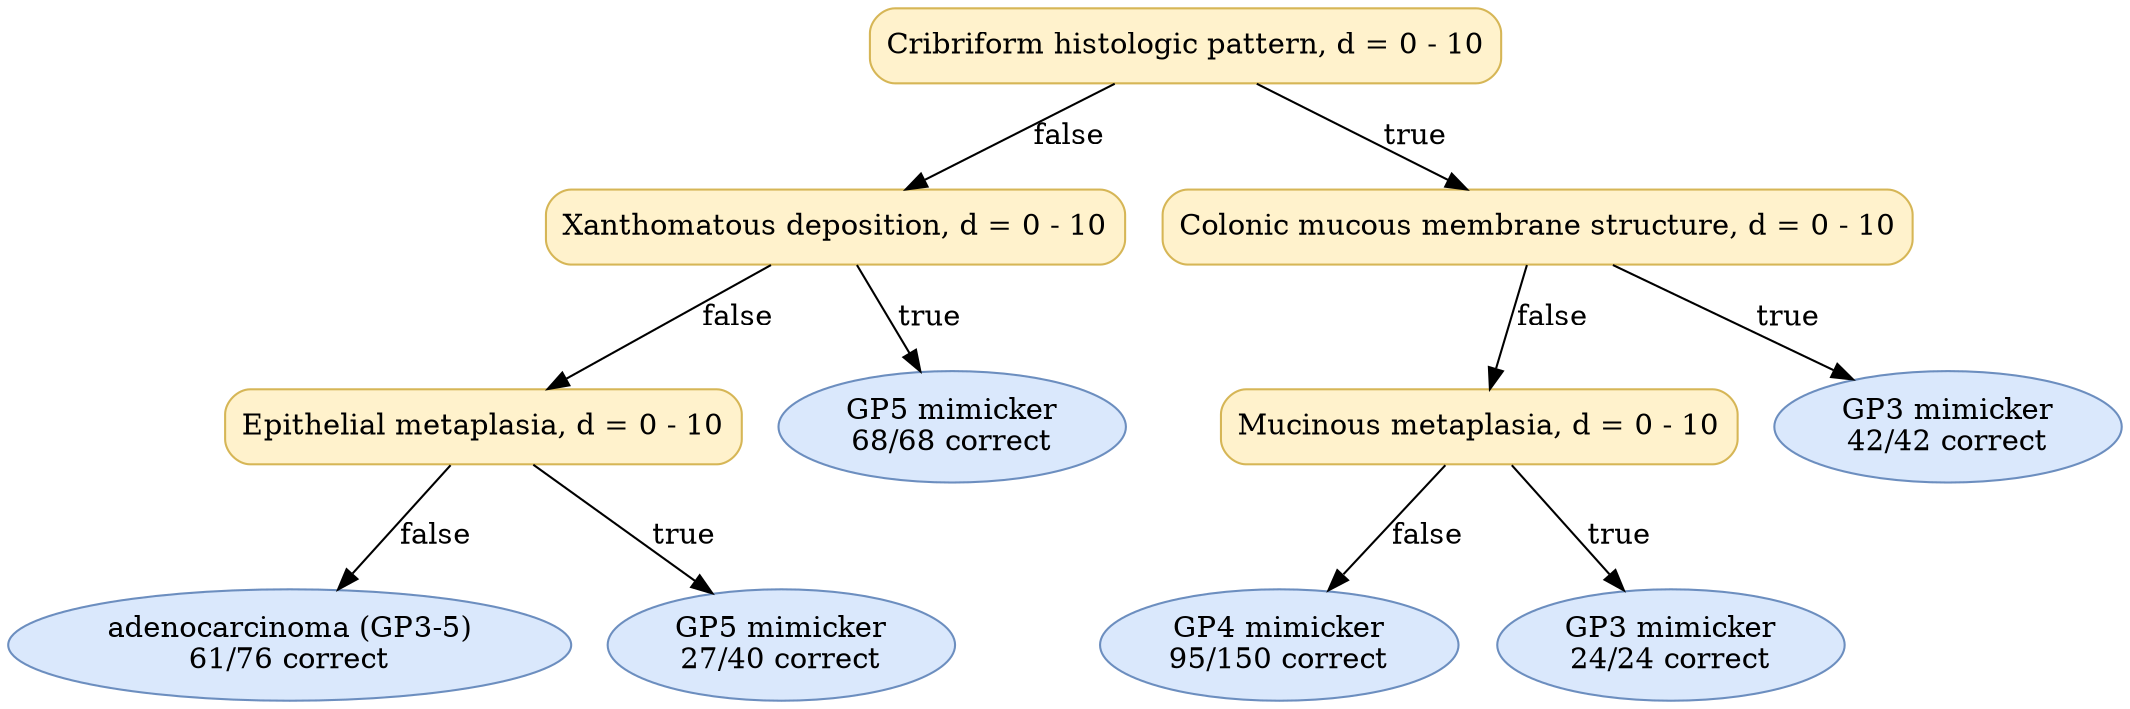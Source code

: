 digraph "DT" {
fontname="Times-Roman";
label="";
node [fontname="Times-Roman"];
Node1 [color="#D6B656", fillcolor="#FFF2CC", label="Cribriform histologic pattern, d = 0 - 10", shape="box", style="rounded,filled"];
Node2 [color="#D6B656", fillcolor="#FFF2CC", label="Xanthomatous deposition, d = 0 - 10", shape="box", style="rounded,filled"];
Node3 [color="#D6B656", fillcolor="#FFF2CC", label="Epithelial metaplasia, d = 0 - 10", shape="box", style="rounded,filled"];
Node4 [color="#6C8EBF", fillcolor="#DAE8FC", label=<adenocarcinoma (GP3-5)<br/>61/76 correct>, shape="ellipse", style="rounded,filled"];
Node5 [color="#6C8EBF", fillcolor="#DAE8FC", label=<GP5 mimicker<br/>27/40 correct>, shape="ellipse", style="rounded,filled"];
Node6 [color="#6C8EBF", fillcolor="#DAE8FC", label=<GP5 mimicker<br/>68/68 correct>, shape="ellipse", style="rounded,filled"];
Node7 [color="#D6B656", fillcolor="#FFF2CC", label="Colonic mucous membrane structure, d = 0 - 10", shape="box", style="rounded,filled"];
Node8 [color="#D6B656", fillcolor="#FFF2CC", label="Mucinous metaplasia, d = 0 - 10", shape="box", style="rounded,filled"];
Node9 [color="#6C8EBF", fillcolor="#DAE8FC", label=<GP4 mimicker<br/>95/150 correct>, shape="ellipse", style="rounded,filled"];
Node10 [color="#6C8EBF", fillcolor="#DAE8FC", label=<GP3 mimicker<br/>24/24 correct>, shape="ellipse", style="rounded,filled"];
Node11 [color="#6C8EBF", fillcolor="#DAE8FC", label=<GP3 mimicker<br/>42/42 correct>, shape="ellipse", style="rounded,filled"];
Node1 -> Node2  [key=0, label="false"];
Node1 -> Node7  [key=0, label="true"];
Node2 -> Node3  [key=0, label="false"];
Node2 -> Node6  [key=0, label="true"];
Node3 -> Node4  [key=0, label="false"];
Node3 -> Node5  [key=0, label="true"];
Node7 -> Node8  [key=0, label="false"];
Node7 -> Node11  [key=0, label="true"];
Node8 -> Node9  [key=0, label="false"];
Node8 -> Node10  [key=0, label="true"];
}
